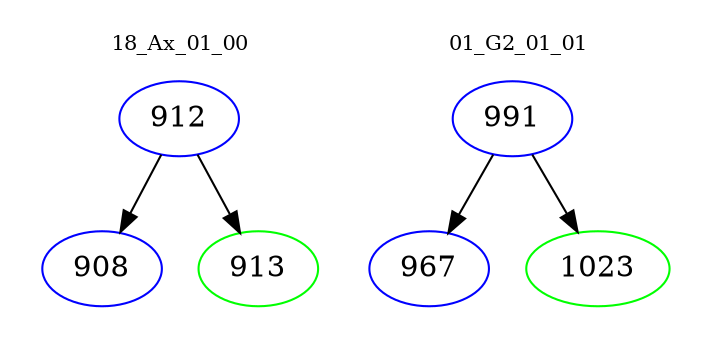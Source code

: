 digraph{
subgraph cluster_0 {
color = white
label = "18_Ax_01_00";
fontsize=10;
T0_912 [label="912", color="blue"]
T0_912 -> T0_908 [color="black"]
T0_908 [label="908", color="blue"]
T0_912 -> T0_913 [color="black"]
T0_913 [label="913", color="green"]
}
subgraph cluster_1 {
color = white
label = "01_G2_01_01";
fontsize=10;
T1_991 [label="991", color="blue"]
T1_991 -> T1_967 [color="black"]
T1_967 [label="967", color="blue"]
T1_991 -> T1_1023 [color="black"]
T1_1023 [label="1023", color="green"]
}
}
